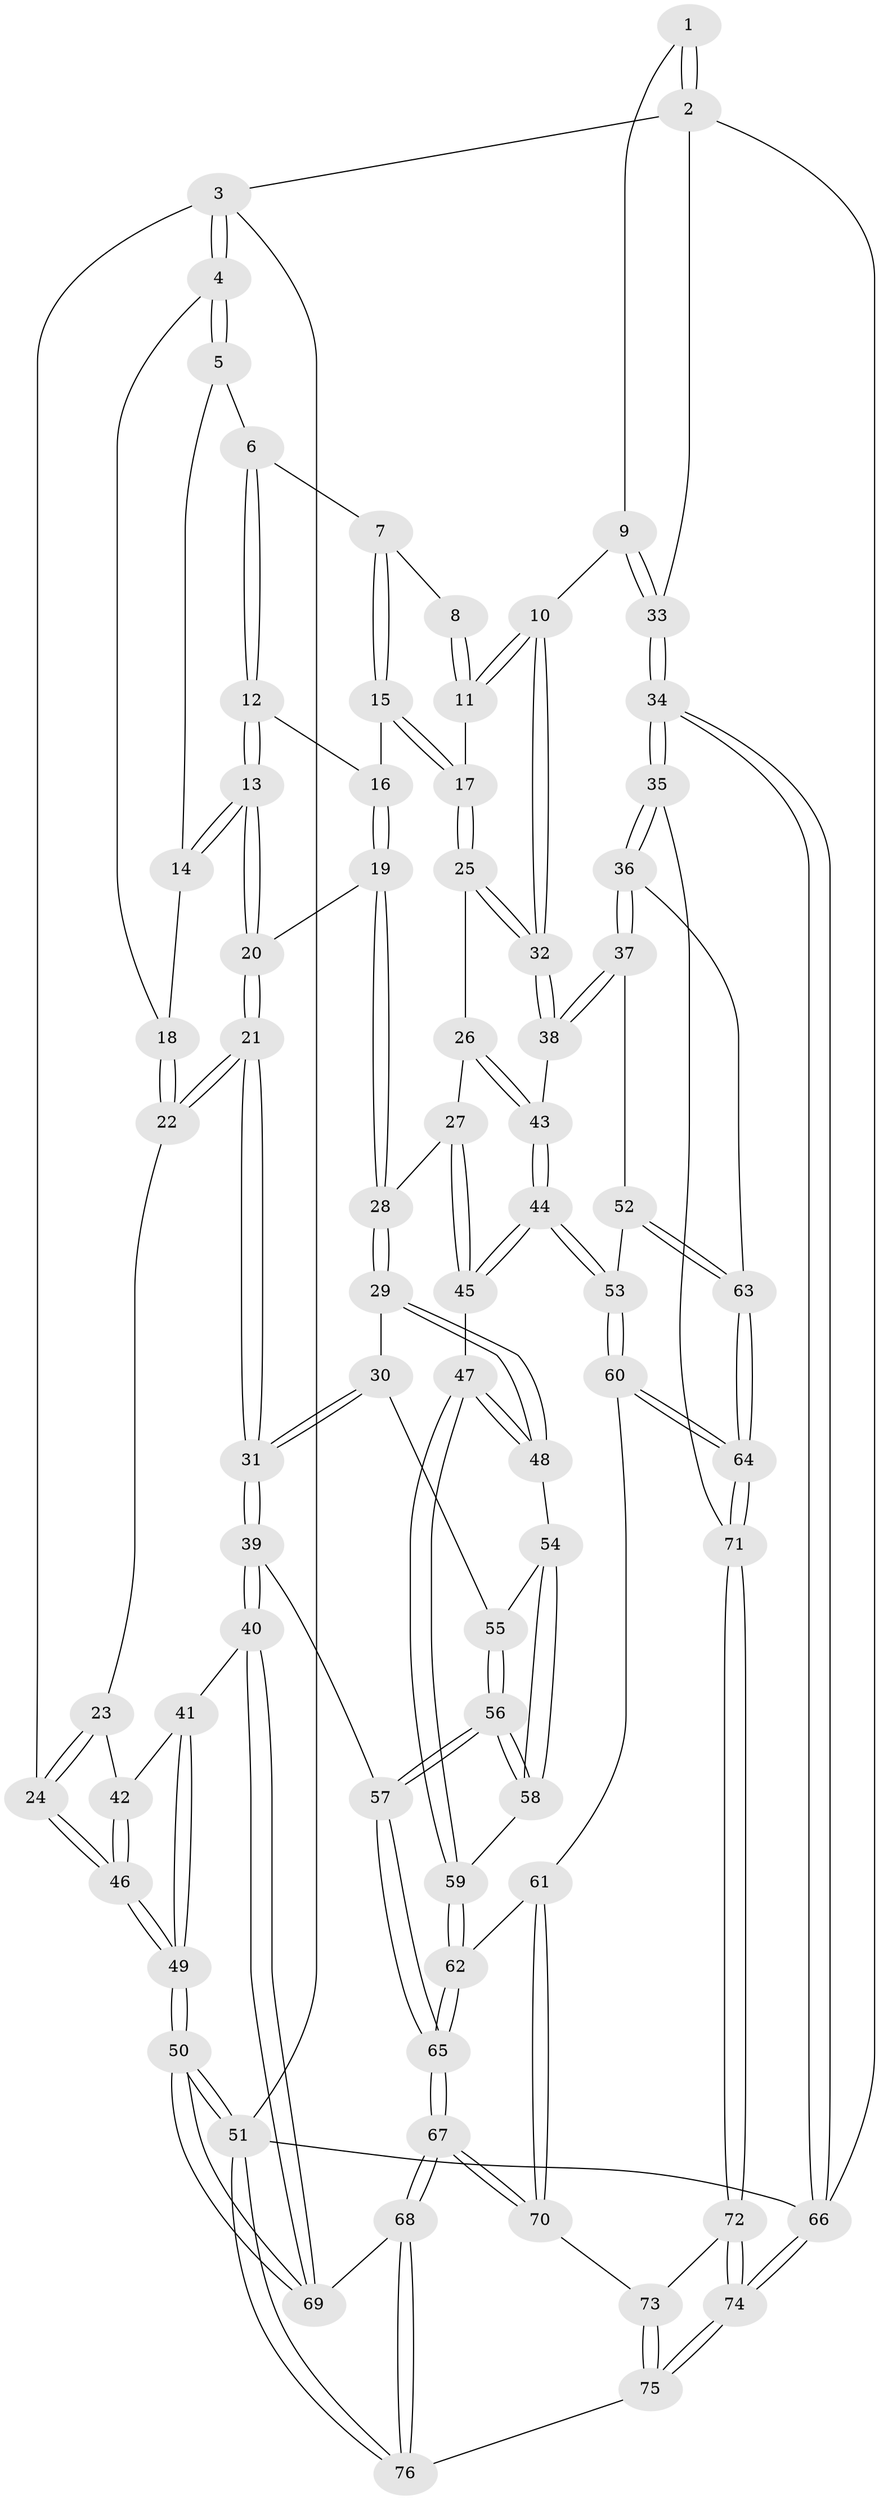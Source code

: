 // Generated by graph-tools (version 1.1) at 2025/38/03/09/25 02:38:49]
// undirected, 76 vertices, 187 edges
graph export_dot {
graph [start="1"]
  node [color=gray90,style=filled];
  1 [pos="+0.9245671406183008+0"];
  2 [pos="+1+0"];
  3 [pos="+0+0"];
  4 [pos="+0+0"];
  5 [pos="+0.4329614111458583+0"];
  6 [pos="+0.5031689029518868+0"];
  7 [pos="+0.5945230988958207+0"];
  8 [pos="+0.8655149605531102+0"];
  9 [pos="+0.9749329040779969+0.17928745213972105"];
  10 [pos="+0.948308257153998+0.18475079466784106"];
  11 [pos="+0.8373816970252922+0.03683462886106503"];
  12 [pos="+0.4587767469344314+0.04385219911888813"];
  13 [pos="+0.3566274570031307+0.12521793152624736"];
  14 [pos="+0.3495216748266253+0.08171599486462824"];
  15 [pos="+0.6291989860514579+0.10129893754876171"];
  16 [pos="+0.5244093736489686+0.12420578787071514"];
  17 [pos="+0.6720977586258536+0.15233451128676181"];
  18 [pos="+0+0"];
  19 [pos="+0.437771933537022+0.18705227908543715"];
  20 [pos="+0.3551647932586263+0.13434055860914598"];
  21 [pos="+0.21456435354881842+0.19694304874673946"];
  22 [pos="+0.17291318856027837+0.17396300297942033"];
  23 [pos="+0.08598439407690099+0.24978536714407826"];
  24 [pos="+0+0.017139655395366448"];
  25 [pos="+0.6735304099317798+0.1578706335373916"];
  26 [pos="+0.6591790040643721+0.21828007671603097"];
  27 [pos="+0.4752215003011908+0.25842581957092775"];
  28 [pos="+0.4546740932295528+0.2564965222389123"];
  29 [pos="+0.4471689804443068+0.2718939854940717"];
  30 [pos="+0.38636858586550454+0.3332317383422637"];
  31 [pos="+0.2582125746605415+0.3269861275840018"];
  32 [pos="+0.904012767389162+0.22479828713728114"];
  33 [pos="+1+0.18218322329117909"];
  34 [pos="+1+0.6040677977110466"];
  35 [pos="+0.9672539989424297+0.5239723424757242"];
  36 [pos="+0.9591915051925974+0.5155424847403276"];
  37 [pos="+0.8854618189703973+0.41072079548397505"];
  38 [pos="+0.8769964461586617+0.3119156379373863"];
  39 [pos="+0.19811253567733514+0.4600558364828021"];
  40 [pos="+0.17862673340599353+0.47248829566225964"];
  41 [pos="+0.08628292114295479+0.42215802384574164"];
  42 [pos="+0.0724651016994277+0.26636263599253174"];
  43 [pos="+0.6680341665628909+0.2889575174924441"];
  44 [pos="+0.6458257893192921+0.3706408193938347"];
  45 [pos="+0.6314557893814727+0.3733809521486932"];
  46 [pos="+0+0.313606220389066"];
  47 [pos="+0.5767237891919865+0.39716315499190125"];
  48 [pos="+0.5266618445535504+0.3811954279933813"];
  49 [pos="+0+0.42132198355542333"];
  50 [pos="+0+0.8605766959046255"];
  51 [pos="+0+1"];
  52 [pos="+0.6927548926155331+0.4122476627632842"];
  53 [pos="+0.6714618372302488+0.40253666236580815"];
  54 [pos="+0.4584016693234453+0.40118666323620544"];
  55 [pos="+0.39068524014603306+0.34305856996846246"];
  56 [pos="+0.38077167957380303+0.48640562252789293"];
  57 [pos="+0.36355713459773464+0.5127704213993891"];
  58 [pos="+0.4578964208055642+0.44719262993909314"];
  59 [pos="+0.5244338779541763+0.4855938270858109"];
  60 [pos="+0.6332386185485408+0.5233781173447695"];
  61 [pos="+0.528602208095937+0.5403768418895593"];
  62 [pos="+0.5267700219588871+0.5382721027090543"];
  63 [pos="+0.7335713981632785+0.508120578640643"];
  64 [pos="+0.7000475605163504+0.6138756505189426"];
  65 [pos="+0.3835022888255686+0.5477812319397077"];
  66 [pos="+1+1"];
  67 [pos="+0.36381429159674333+0.7577927329591755"];
  68 [pos="+0.30383696209351846+0.8008614230035039"];
  69 [pos="+0.11642089456012536+0.7278770003002039"];
  70 [pos="+0.5567057751912524+0.7256620691684905"];
  71 [pos="+0.7164781647266649+0.6864543117714054"];
  72 [pos="+0.7076035624975073+0.7049076832764085"];
  73 [pos="+0.605040951242767+0.7411206550099667"];
  74 [pos="+1+1"];
  75 [pos="+0.620904908309607+1"];
  76 [pos="+0.3677611172089421+1"];
  1 -- 2;
  1 -- 2;
  1 -- 9;
  2 -- 3;
  2 -- 33;
  2 -- 66;
  3 -- 4;
  3 -- 4;
  3 -- 24;
  3 -- 51;
  4 -- 5;
  4 -- 5;
  4 -- 18;
  5 -- 6;
  5 -- 14;
  6 -- 7;
  6 -- 12;
  6 -- 12;
  7 -- 8;
  7 -- 15;
  7 -- 15;
  8 -- 11;
  8 -- 11;
  9 -- 10;
  9 -- 33;
  9 -- 33;
  10 -- 11;
  10 -- 11;
  10 -- 32;
  10 -- 32;
  11 -- 17;
  12 -- 13;
  12 -- 13;
  12 -- 16;
  13 -- 14;
  13 -- 14;
  13 -- 20;
  13 -- 20;
  14 -- 18;
  15 -- 16;
  15 -- 17;
  15 -- 17;
  16 -- 19;
  16 -- 19;
  17 -- 25;
  17 -- 25;
  18 -- 22;
  18 -- 22;
  19 -- 20;
  19 -- 28;
  19 -- 28;
  20 -- 21;
  20 -- 21;
  21 -- 22;
  21 -- 22;
  21 -- 31;
  21 -- 31;
  22 -- 23;
  23 -- 24;
  23 -- 24;
  23 -- 42;
  24 -- 46;
  24 -- 46;
  25 -- 26;
  25 -- 32;
  25 -- 32;
  26 -- 27;
  26 -- 43;
  26 -- 43;
  27 -- 28;
  27 -- 45;
  27 -- 45;
  28 -- 29;
  28 -- 29;
  29 -- 30;
  29 -- 48;
  29 -- 48;
  30 -- 31;
  30 -- 31;
  30 -- 55;
  31 -- 39;
  31 -- 39;
  32 -- 38;
  32 -- 38;
  33 -- 34;
  33 -- 34;
  34 -- 35;
  34 -- 35;
  34 -- 66;
  34 -- 66;
  35 -- 36;
  35 -- 36;
  35 -- 71;
  36 -- 37;
  36 -- 37;
  36 -- 63;
  37 -- 38;
  37 -- 38;
  37 -- 52;
  38 -- 43;
  39 -- 40;
  39 -- 40;
  39 -- 57;
  40 -- 41;
  40 -- 69;
  40 -- 69;
  41 -- 42;
  41 -- 49;
  41 -- 49;
  42 -- 46;
  42 -- 46;
  43 -- 44;
  43 -- 44;
  44 -- 45;
  44 -- 45;
  44 -- 53;
  44 -- 53;
  45 -- 47;
  46 -- 49;
  46 -- 49;
  47 -- 48;
  47 -- 48;
  47 -- 59;
  47 -- 59;
  48 -- 54;
  49 -- 50;
  49 -- 50;
  50 -- 51;
  50 -- 51;
  50 -- 69;
  50 -- 69;
  51 -- 76;
  51 -- 76;
  51 -- 66;
  52 -- 53;
  52 -- 63;
  52 -- 63;
  53 -- 60;
  53 -- 60;
  54 -- 55;
  54 -- 58;
  54 -- 58;
  55 -- 56;
  55 -- 56;
  56 -- 57;
  56 -- 57;
  56 -- 58;
  56 -- 58;
  57 -- 65;
  57 -- 65;
  58 -- 59;
  59 -- 62;
  59 -- 62;
  60 -- 61;
  60 -- 64;
  60 -- 64;
  61 -- 62;
  61 -- 70;
  61 -- 70;
  62 -- 65;
  62 -- 65;
  63 -- 64;
  63 -- 64;
  64 -- 71;
  64 -- 71;
  65 -- 67;
  65 -- 67;
  66 -- 74;
  66 -- 74;
  67 -- 68;
  67 -- 68;
  67 -- 70;
  67 -- 70;
  68 -- 69;
  68 -- 76;
  68 -- 76;
  70 -- 73;
  71 -- 72;
  71 -- 72;
  72 -- 73;
  72 -- 74;
  72 -- 74;
  73 -- 75;
  73 -- 75;
  74 -- 75;
  74 -- 75;
  75 -- 76;
}

